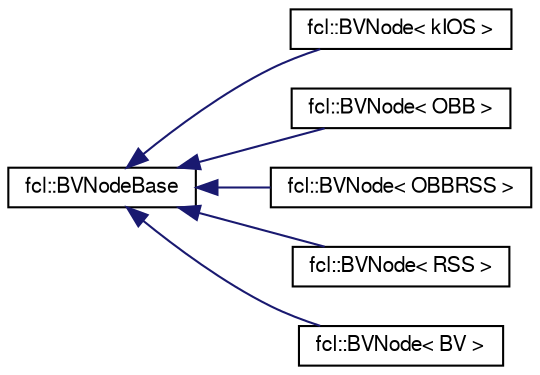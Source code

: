 digraph "Graphical Class Hierarchy"
{
  edge [fontname="FreeSans",fontsize="10",labelfontname="FreeSans",labelfontsize="10"];
  node [fontname="FreeSans",fontsize="10",shape=record];
  rankdir="LR";
  Node1 [label="fcl::BVNodeBase",height=0.2,width=0.4,color="black", fillcolor="white", style="filled",URL="$a00023.html",tooltip="BVNodeBase encodes the tree structure for BVH. "];
  Node1 -> Node2 [dir="back",color="midnightblue",fontsize="10",style="solid",fontname="FreeSans"];
  Node2 [label="fcl::BVNode\< kIOS \>",height=0.2,width=0.4,color="black", fillcolor="white", style="filled",URL="$a00022.html"];
  Node1 -> Node3 [dir="back",color="midnightblue",fontsize="10",style="solid",fontname="FreeSans"];
  Node3 [label="fcl::BVNode\< OBB \>",height=0.2,width=0.4,color="black", fillcolor="white", style="filled",URL="$a00022.html"];
  Node1 -> Node4 [dir="back",color="midnightblue",fontsize="10",style="solid",fontname="FreeSans"];
  Node4 [label="fcl::BVNode\< OBBRSS \>",height=0.2,width=0.4,color="black", fillcolor="white", style="filled",URL="$a00022.html"];
  Node1 -> Node5 [dir="back",color="midnightblue",fontsize="10",style="solid",fontname="FreeSans"];
  Node5 [label="fcl::BVNode\< RSS \>",height=0.2,width=0.4,color="black", fillcolor="white", style="filled",URL="$a00022.html"];
  Node1 -> Node6 [dir="back",color="midnightblue",fontsize="10",style="solid",fontname="FreeSans"];
  Node6 [label="fcl::BVNode\< BV \>",height=0.2,width=0.4,color="black", fillcolor="white", style="filled",URL="$a00022.html",tooltip="A class describing a bounding volume node. It includes the tree structure providing in BVNodeBase and..."];
}
